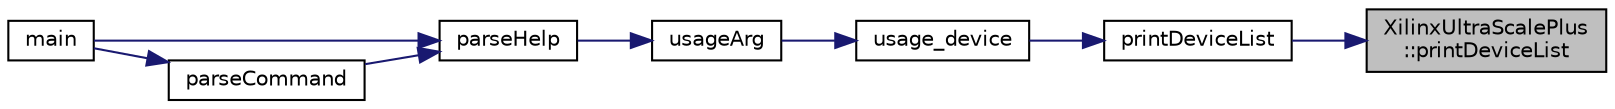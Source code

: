 digraph "XilinxUltraScalePlus::printDeviceList"
{
 // INTERACTIVE_SVG=YES
 // LATEX_PDF_SIZE
  edge [fontname="Helvetica",fontsize="10",labelfontname="Helvetica",labelfontsize="10"];
  node [fontname="Helvetica",fontsize="10",shape=record];
  rankdir="RL";
  Node1 [label="XilinxUltraScalePlus\l::printDeviceList",height=0.2,width=0.4,color="black", fillcolor="grey75", style="filled", fontcolor="black",tooltip=" "];
  Node1 -> Node2 [dir="back",color="midnightblue",fontsize="10",style="solid",fontname="Helvetica"];
  Node2 [label="printDeviceList",height=0.2,width=0.4,color="black", fillcolor="white", style="filled",URL="$byteman_8h.html#a23beb5409443799c43ba81c405375f4f",tooltip=" "];
  Node2 -> Node3 [dir="back",color="midnightblue",fontsize="10",style="solid",fontname="Helvetica"];
  Node3 [label="usage_device",height=0.2,width=0.4,color="black", fillcolor="white", style="filled",URL="$help_8cpp.html#a28714bd0b194f699df903e7bd994a768",tooltip=" "];
  Node3 -> Node4 [dir="back",color="midnightblue",fontsize="10",style="solid",fontname="Helvetica"];
  Node4 [label="usageArg",height=0.2,width=0.4,color="black", fillcolor="white", style="filled",URL="$help_8cpp.html#ae0259929823a681afb82bc7391b0f69b",tooltip=" "];
  Node4 -> Node5 [dir="back",color="midnightblue",fontsize="10",style="solid",fontname="Helvetica"];
  Node5 [label="parseHelp",height=0.2,width=0.4,color="black", fillcolor="white", style="filled",URL="$help_8cpp.html#a259146dc95fb61f516d8308865d49e0e",tooltip=" "];
  Node5 -> Node6 [dir="back",color="midnightblue",fontsize="10",style="solid",fontname="Helvetica"];
  Node6 [label="main",height=0.2,width=0.4,color="black", fillcolor="white", style="filled",URL="$byteman_8cpp.html#a0ddf1224851353fc92bfbff6f499fa97",tooltip=" "];
  Node5 -> Node7 [dir="back",color="midnightblue",fontsize="10",style="solid",fontname="Helvetica"];
  Node7 [label="parseCommand",height=0.2,width=0.4,color="black", fillcolor="white", style="filled",URL="$byteman_8cpp.html#a913ad3944130fafece24fe460db9b6aa",tooltip=" "];
  Node7 -> Node6 [dir="back",color="midnightblue",fontsize="10",style="solid",fontname="Helvetica"];
}
